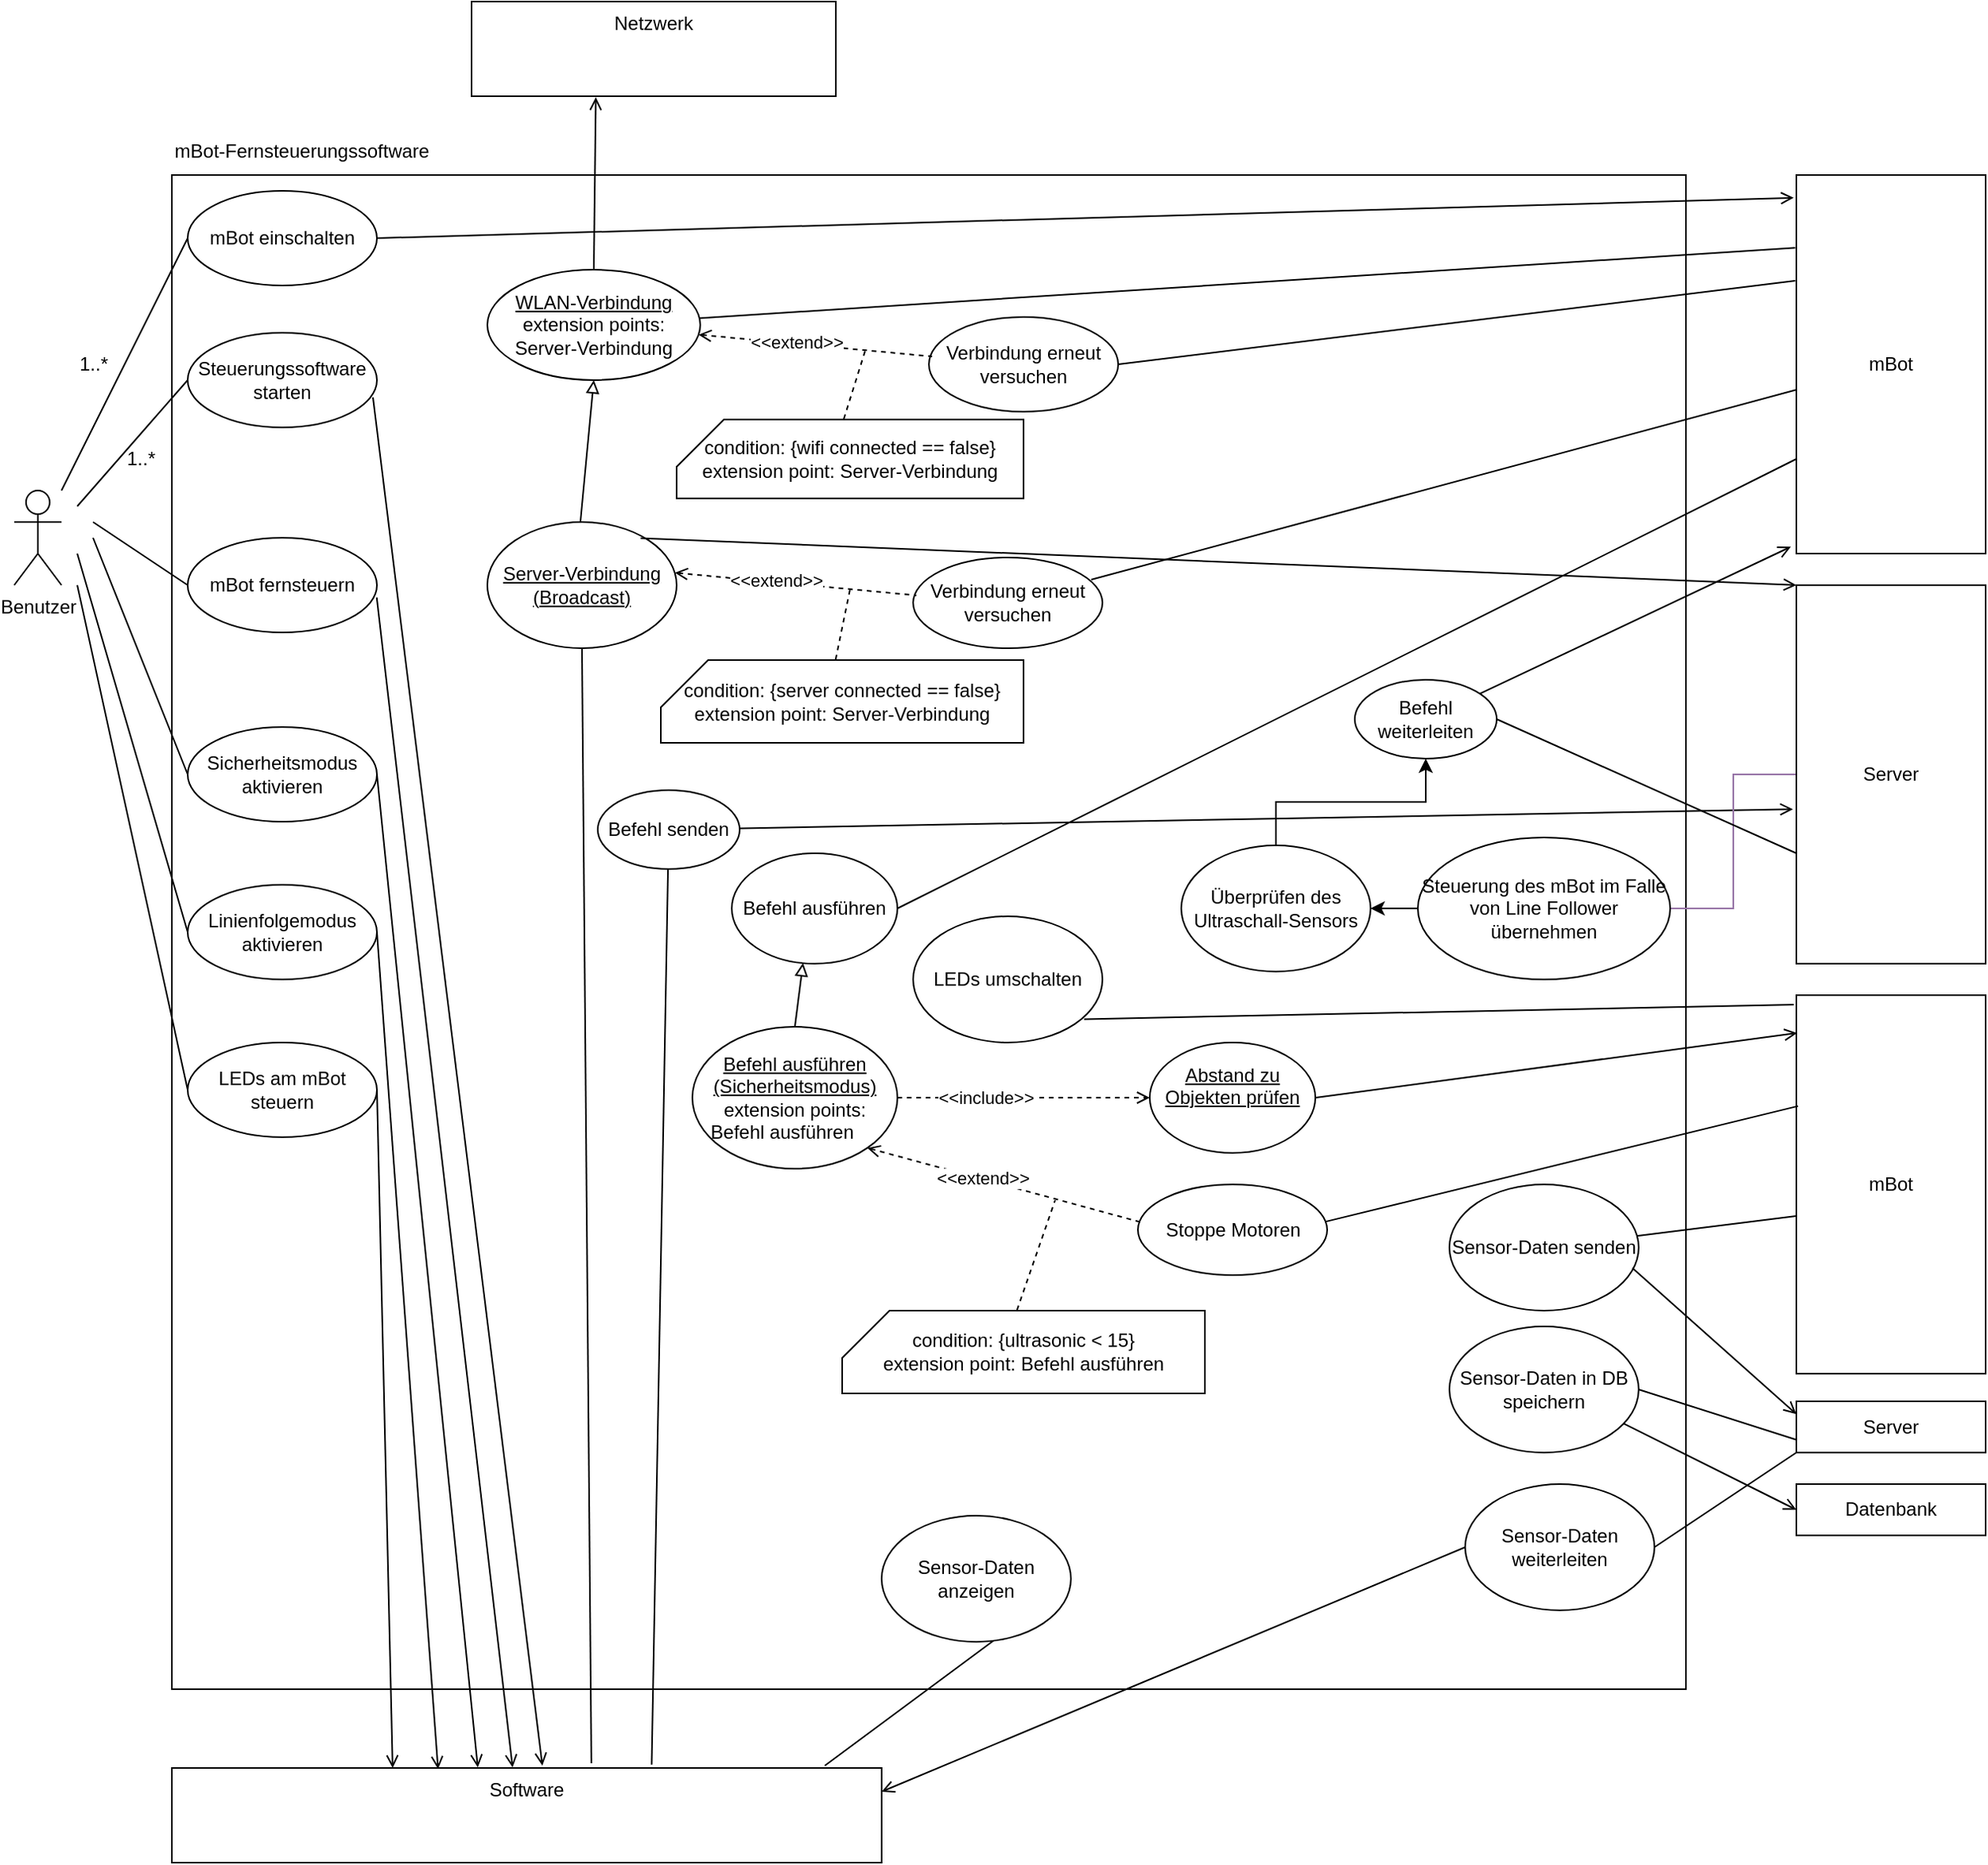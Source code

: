 <mxfile version="20.3.0" type="device"><diagram id="CyV88nHg90BT396618o7" name="Seite-1"><mxGraphModel dx="2145" dy="1351" grid="1" gridSize="10" guides="1" tooltips="1" connect="1" arrows="1" fold="1" page="1" pageScale="1" pageWidth="827" pageHeight="1169" math="0" shadow="0"><root><mxCell id="0"/><mxCell id="1" parent="0"/><mxCell id="59D0tGPHcDWBA8OPoN6V-2" value="Benutzer" style="shape=umlActor;verticalLabelPosition=bottom;verticalAlign=top;html=1;outlineConnect=0;" parent="1" vertex="1"><mxGeometry x="30" y="410" width="30" height="60" as="geometry"/></mxCell><mxCell id="59D0tGPHcDWBA8OPoN6V-3" value="" style="whiteSpace=wrap;html=1;aspect=fixed;" parent="1" vertex="1"><mxGeometry x="130" y="210" width="960" height="960" as="geometry"/></mxCell><mxCell id="59D0tGPHcDWBA8OPoN6V-4" value="mBot-Fernsteuerungssoftware" style="text;html=1;strokeColor=none;fillColor=none;align=center;verticalAlign=middle;whiteSpace=wrap;rounded=0;" parent="1" vertex="1"><mxGeometry x="130" y="180" width="165" height="30" as="geometry"/></mxCell><mxCell id="8-pdHtEgWiOnvfLAUOeu-7" value="mBot fernsteuern" style="ellipse;whiteSpace=wrap;html=1;" parent="1" vertex="1"><mxGeometry x="140" y="440" width="120" height="60" as="geometry"/></mxCell><mxCell id="8-pdHtEgWiOnvfLAUOeu-8" value="Sicherheitsmodus aktivieren" style="ellipse;whiteSpace=wrap;html=1;" parent="1" vertex="1"><mxGeometry x="140" y="560" width="120" height="60" as="geometry"/></mxCell><mxCell id="8-pdHtEgWiOnvfLAUOeu-9" value="Linienfolgemodus aktivieren" style="ellipse;whiteSpace=wrap;html=1;" parent="1" vertex="1"><mxGeometry x="140" y="660" width="120" height="60" as="geometry"/></mxCell><mxCell id="8-pdHtEgWiOnvfLAUOeu-10" value="LEDs am mBot steuern" style="ellipse;whiteSpace=wrap;html=1;" parent="1" vertex="1"><mxGeometry x="140" y="760" width="120" height="60" as="geometry"/></mxCell><mxCell id="8-pdHtEgWiOnvfLAUOeu-11" value="Steuerungssoftware starten" style="ellipse;whiteSpace=wrap;html=1;" parent="1" vertex="1"><mxGeometry x="140" y="310" width="120" height="60" as="geometry"/></mxCell><mxCell id="8-pdHtEgWiOnvfLAUOeu-12" value="mBot einschalten" style="ellipse;whiteSpace=wrap;html=1;" parent="1" vertex="1"><mxGeometry x="140" y="220" width="120" height="60" as="geometry"/></mxCell><mxCell id="8-pdHtEgWiOnvfLAUOeu-16" value="" style="endArrow=none;html=1;rounded=0;entryX=0;entryY=0.5;entryDx=0;entryDy=0;" parent="1" target="8-pdHtEgWiOnvfLAUOeu-12" edge="1"><mxGeometry width="50" height="50" relative="1" as="geometry"><mxPoint x="60" y="410" as="sourcePoint"/><mxPoint x="110" y="360" as="targetPoint"/></mxGeometry></mxCell><mxCell id="8-pdHtEgWiOnvfLAUOeu-17" value="" style="endArrow=none;html=1;rounded=0;entryX=0;entryY=0.5;entryDx=0;entryDy=0;" parent="1" target="8-pdHtEgWiOnvfLAUOeu-11" edge="1"><mxGeometry width="50" height="50" relative="1" as="geometry"><mxPoint x="70" y="420" as="sourcePoint"/><mxPoint x="150" y="260" as="targetPoint"/></mxGeometry></mxCell><mxCell id="8-pdHtEgWiOnvfLAUOeu-18" value="" style="endArrow=none;html=1;rounded=0;entryX=0;entryY=0.5;entryDx=0;entryDy=0;" parent="1" target="8-pdHtEgWiOnvfLAUOeu-7" edge="1"><mxGeometry width="50" height="50" relative="1" as="geometry"><mxPoint x="80" y="430" as="sourcePoint"/><mxPoint x="150" y="330" as="targetPoint"/></mxGeometry></mxCell><mxCell id="8-pdHtEgWiOnvfLAUOeu-19" value="" style="endArrow=none;html=1;rounded=0;entryX=0;entryY=0.5;entryDx=0;entryDy=0;" parent="1" target="8-pdHtEgWiOnvfLAUOeu-8" edge="1"><mxGeometry width="50" height="50" relative="1" as="geometry"><mxPoint x="80" y="440" as="sourcePoint"/><mxPoint x="150" y="400" as="targetPoint"/></mxGeometry></mxCell><mxCell id="8-pdHtEgWiOnvfLAUOeu-21" value="" style="endArrow=none;html=1;rounded=0;entryX=0;entryY=0.5;entryDx=0;entryDy=0;" parent="1" target="8-pdHtEgWiOnvfLAUOeu-9" edge="1"><mxGeometry width="50" height="50" relative="1" as="geometry"><mxPoint x="70" y="450" as="sourcePoint"/><mxPoint x="130" y="470" as="targetPoint"/></mxGeometry></mxCell><mxCell id="8-pdHtEgWiOnvfLAUOeu-22" value="" style="endArrow=none;html=1;rounded=0;entryX=0;entryY=0.5;entryDx=0;entryDy=0;" parent="1" target="8-pdHtEgWiOnvfLAUOeu-10" edge="1"><mxGeometry width="50" height="50" relative="1" as="geometry"><mxPoint x="70" y="470" as="sourcePoint"/><mxPoint x="130" y="550" as="targetPoint"/></mxGeometry></mxCell><mxCell id="8-pdHtEgWiOnvfLAUOeu-24" value="&lt;u&gt;WLAN-Verbindung&lt;br&gt;&lt;/u&gt;extension points:&lt;br&gt;Server-Verbindung" style="ellipse;whiteSpace=wrap;html=1;" parent="1" vertex="1"><mxGeometry x="330" y="270" width="135" height="70" as="geometry"/></mxCell><mxCell id="8-pdHtEgWiOnvfLAUOeu-25" value="" style="endArrow=open;html=1;rounded=0;startArrow=none;startFill=0;endFill=0;entryX=-0.014;entryY=0.06;entryDx=0;entryDy=0;entryPerimeter=0;" parent="1" target="8-pdHtEgWiOnvfLAUOeu-97" edge="1"><mxGeometry width="50" height="50" relative="1" as="geometry"><mxPoint x="260" y="250" as="sourcePoint"/><mxPoint x="1135" y="230" as="targetPoint"/></mxGeometry></mxCell><mxCell id="8-pdHtEgWiOnvfLAUOeu-27" value="Verbindung erneut versuchen" style="ellipse;whiteSpace=wrap;html=1;" parent="1" vertex="1"><mxGeometry x="610" y="300" width="120" height="60" as="geometry"/></mxCell><mxCell id="8-pdHtEgWiOnvfLAUOeu-28" value="" style="endArrow=none;html=1;rounded=0;entryX=-0.006;entryY=0.192;entryDx=0;entryDy=0;entryPerimeter=0;" parent="1" source="8-pdHtEgWiOnvfLAUOeu-24" target="8-pdHtEgWiOnvfLAUOeu-97" edge="1"><mxGeometry width="50" height="50" relative="1" as="geometry"><mxPoint x="720" y="330" as="sourcePoint"/><mxPoint x="1120" y="260" as="targetPoint"/></mxGeometry></mxCell><mxCell id="8-pdHtEgWiOnvfLAUOeu-29" value="" style="endArrow=none;dashed=1;html=1;rounded=0;entryX=0.017;entryY=0.417;entryDx=0;entryDy=0;entryPerimeter=0;startArrow=open;startFill=0;" parent="1" source="8-pdHtEgWiOnvfLAUOeu-24" target="8-pdHtEgWiOnvfLAUOeu-27" edge="1"><mxGeometry width="50" height="50" relative="1" as="geometry"><mxPoint x="550" y="415" as="sourcePoint"/><mxPoint x="600" y="365" as="targetPoint"/></mxGeometry></mxCell><mxCell id="8-pdHtEgWiOnvfLAUOeu-30" value="&amp;lt;&amp;lt;extend&amp;gt;&amp;gt;" style="edgeLabel;html=1;align=center;verticalAlign=middle;resizable=0;points=[];" parent="8-pdHtEgWiOnvfLAUOeu-29" vertex="1" connectable="0"><mxGeometry x="-0.167" y="1" relative="1" as="geometry"><mxPoint as="offset"/></mxGeometry></mxCell><mxCell id="8-pdHtEgWiOnvfLAUOeu-32" value="" style="endArrow=none;dashed=1;html=1;rounded=0;exitX=0.482;exitY=-0.007;exitDx=0;exitDy=0;exitPerimeter=0;" parent="1" source="8-pdHtEgWiOnvfLAUOeu-34" edge="1"><mxGeometry width="50" height="50" relative="1" as="geometry"><mxPoint x="520" y="370" as="sourcePoint"/><mxPoint x="570" y="320" as="targetPoint"/></mxGeometry></mxCell><mxCell id="8-pdHtEgWiOnvfLAUOeu-34" value="condition: {wifi connected == false}&lt;br&gt;extension point: Server-Verbindung" style="shape=card;whiteSpace=wrap;html=1;" parent="1" vertex="1"><mxGeometry x="450" y="365" width="220" height="50" as="geometry"/></mxCell><mxCell id="8-pdHtEgWiOnvfLAUOeu-35" value="&lt;u&gt;Server-Verbindung (Broadcast)&lt;/u&gt;" style="ellipse;whiteSpace=wrap;html=1;" parent="1" vertex="1"><mxGeometry x="330" y="430" width="120" height="80" as="geometry"/></mxCell><mxCell id="8-pdHtEgWiOnvfLAUOeu-37" value="" style="endArrow=block;html=1;rounded=0;entryX=0.5;entryY=1;entryDx=0;entryDy=0;endFill=0;" parent="1" target="8-pdHtEgWiOnvfLAUOeu-24" edge="1"><mxGeometry width="50" height="50" relative="1" as="geometry"><mxPoint x="389" y="430" as="sourcePoint"/><mxPoint x="439" y="380" as="targetPoint"/></mxGeometry></mxCell><mxCell id="8-pdHtEgWiOnvfLAUOeu-44" value="Verbindung erneut versuchen" style="ellipse;whiteSpace=wrap;html=1;" parent="1" vertex="1"><mxGeometry x="600" y="452.5" width="120" height="57.5" as="geometry"/></mxCell><mxCell id="8-pdHtEgWiOnvfLAUOeu-45" value="" style="endArrow=none;dashed=1;html=1;rounded=0;entryX=0.017;entryY=0.417;entryDx=0;entryDy=0;entryPerimeter=0;startArrow=open;startFill=0;exitX=0.991;exitY=0.402;exitDx=0;exitDy=0;exitPerimeter=0;" parent="1" source="8-pdHtEgWiOnvfLAUOeu-35" target="8-pdHtEgWiOnvfLAUOeu-44" edge="1"><mxGeometry width="50" height="50" relative="1" as="geometry"><mxPoint x="453.926" y="463.717" as="sourcePoint"/><mxPoint x="590" y="517.5" as="targetPoint"/></mxGeometry></mxCell><mxCell id="8-pdHtEgWiOnvfLAUOeu-46" value="&amp;lt;&amp;lt;extend&amp;gt;&amp;gt;" style="edgeLabel;html=1;align=center;verticalAlign=middle;resizable=0;points=[];" parent="8-pdHtEgWiOnvfLAUOeu-45" vertex="1" connectable="0"><mxGeometry x="-0.167" y="1" relative="1" as="geometry"><mxPoint as="offset"/></mxGeometry></mxCell><mxCell id="8-pdHtEgWiOnvfLAUOeu-47" value="" style="endArrow=none;dashed=1;html=1;rounded=0;exitX=0.482;exitY=-0.007;exitDx=0;exitDy=0;exitPerimeter=0;" parent="1" source="8-pdHtEgWiOnvfLAUOeu-48" edge="1"><mxGeometry width="50" height="50" relative="1" as="geometry"><mxPoint x="510" y="522.5" as="sourcePoint"/><mxPoint x="560" y="472.5" as="targetPoint"/></mxGeometry></mxCell><mxCell id="8-pdHtEgWiOnvfLAUOeu-48" value="condition: {server connected == false}&lt;br&gt;extension point: Server-Verbindung" style="shape=card;whiteSpace=wrap;html=1;" parent="1" vertex="1"><mxGeometry x="440" y="517.5" width="230" height="52.5" as="geometry"/></mxCell><mxCell id="8-pdHtEgWiOnvfLAUOeu-49" value="" style="endArrow=none;html=1;rounded=0;exitX=1;exitY=0.5;exitDx=0;exitDy=0;entryX=-0.006;entryY=0.279;entryDx=0;entryDy=0;entryPerimeter=0;" parent="1" source="8-pdHtEgWiOnvfLAUOeu-27" target="8-pdHtEgWiOnvfLAUOeu-97" edge="1"><mxGeometry width="50" height="50" relative="1" as="geometry"><mxPoint x="641.958" y="338.759" as="sourcePoint"/><mxPoint x="1120" y="300" as="targetPoint"/></mxGeometry></mxCell><mxCell id="8-pdHtEgWiOnvfLAUOeu-50" value="" style="endArrow=none;html=1;rounded=0;exitX=0.941;exitY=0.244;exitDx=0;exitDy=0;exitPerimeter=0;" parent="1" source="8-pdHtEgWiOnvfLAUOeu-44" target="8-pdHtEgWiOnvfLAUOeu-97" edge="1"><mxGeometry width="50" height="50" relative="1" as="geometry"><mxPoint x="740" y="340" as="sourcePoint"/><mxPoint x="780" y="290" as="targetPoint"/></mxGeometry></mxCell><mxCell id="8-pdHtEgWiOnvfLAUOeu-51" value="" style="endArrow=open;html=1;rounded=0;exitX=0.5;exitY=0;exitDx=0;exitDy=0;entryX=0.341;entryY=1.011;entryDx=0;entryDy=0;entryPerimeter=0;endFill=0;" parent="1" source="8-pdHtEgWiOnvfLAUOeu-24" target="8-pdHtEgWiOnvfLAUOeu-95" edge="1"><mxGeometry width="50" height="50" relative="1" as="geometry"><mxPoint x="450" y="330" as="sourcePoint"/><mxPoint x="398" y="190" as="targetPoint"/></mxGeometry></mxCell><mxCell id="8-pdHtEgWiOnvfLAUOeu-55" value="" style="endArrow=open;html=1;rounded=0;endFill=0;entryX=0;entryY=0;entryDx=0;entryDy=0;exitX=0.81;exitY=0.128;exitDx=0;exitDy=0;exitPerimeter=0;" parent="1" source="8-pdHtEgWiOnvfLAUOeu-35" target="8-pdHtEgWiOnvfLAUOeu-98" edge="1"><mxGeometry width="50" height="50" relative="1" as="geometry"><mxPoint x="440" y="460" as="sourcePoint"/><mxPoint x="940" y="411.072" as="targetPoint"/></mxGeometry></mxCell><mxCell id="8-pdHtEgWiOnvfLAUOeu-58" value="" style="endArrow=open;html=1;rounded=0;endFill=0;exitX=1;exitY=0.5;exitDx=0;exitDy=0;entryX=0.431;entryY=-0.006;entryDx=0;entryDy=0;entryPerimeter=0;" parent="1" source="8-pdHtEgWiOnvfLAUOeu-8" target="8-pdHtEgWiOnvfLAUOeu-93" edge="1"><mxGeometry width="50" height="50" relative="1" as="geometry"><mxPoint x="260" y="690" as="sourcePoint"/><mxPoint x="360" y="1210" as="targetPoint"/></mxGeometry></mxCell><mxCell id="8-pdHtEgWiOnvfLAUOeu-62" value="" style="endArrow=none;html=1;rounded=0;entryX=0.5;entryY=1;entryDx=0;entryDy=0;exitX=0.591;exitY=-0.05;exitDx=0;exitDy=0;exitPerimeter=0;" parent="1" source="8-pdHtEgWiOnvfLAUOeu-93" target="8-pdHtEgWiOnvfLAUOeu-35" edge="1"><mxGeometry width="50" height="50" relative="1" as="geometry"><mxPoint x="365" y="850" as="sourcePoint"/><mxPoint x="415" y="800" as="targetPoint"/></mxGeometry></mxCell><mxCell id="8-pdHtEgWiOnvfLAUOeu-64" value="Befehl senden" style="ellipse;whiteSpace=wrap;html=1;" parent="1" vertex="1"><mxGeometry x="400" y="600" width="90" height="50" as="geometry"/></mxCell><mxCell id="8-pdHtEgWiOnvfLAUOeu-65" value="" style="endArrow=open;html=1;rounded=0;endFill=0;exitX=0.979;exitY=0.682;exitDx=0;exitDy=0;exitPerimeter=0;entryX=0.522;entryY=-0.024;entryDx=0;entryDy=0;entryPerimeter=0;" parent="1" source="8-pdHtEgWiOnvfLAUOeu-11" target="8-pdHtEgWiOnvfLAUOeu-93" edge="1"><mxGeometry width="50" height="50" relative="1" as="geometry"><mxPoint x="250" y="360" as="sourcePoint"/><mxPoint x="380" y="1200" as="targetPoint"/></mxGeometry></mxCell><mxCell id="8-pdHtEgWiOnvfLAUOeu-68" value="" style="endArrow=none;html=1;rounded=0;endFill=0;exitX=0.676;exitY=-0.035;exitDx=0;exitDy=0;exitPerimeter=0;" parent="1" source="8-pdHtEgWiOnvfLAUOeu-93" target="8-pdHtEgWiOnvfLAUOeu-64" edge="1"><mxGeometry width="50" height="50" relative="1" as="geometry"><mxPoint x="380" y="850" as="sourcePoint"/><mxPoint x="350" y="610" as="targetPoint"/></mxGeometry></mxCell><mxCell id="8-pdHtEgWiOnvfLAUOeu-70" value="" style="endArrow=open;html=1;rounded=0;endFill=0;entryX=-0.018;entryY=0.592;entryDx=0;entryDy=0;entryPerimeter=0;" parent="1" source="8-pdHtEgWiOnvfLAUOeu-64" target="8-pdHtEgWiOnvfLAUOeu-98" edge="1"><mxGeometry width="50" height="50" relative="1" as="geometry"><mxPoint x="385" y="585" as="sourcePoint"/><mxPoint x="810" y="620" as="targetPoint"/></mxGeometry></mxCell><mxCell id="8-pdHtEgWiOnvfLAUOeu-77" value="" style="endArrow=open;html=1;rounded=0;endFill=0;exitX=0.999;exitY=0.631;exitDx=0;exitDy=0;exitPerimeter=0;entryX=0.48;entryY=-0.006;entryDx=0;entryDy=0;entryPerimeter=0;" parent="1" source="8-pdHtEgWiOnvfLAUOeu-7" target="8-pdHtEgWiOnvfLAUOeu-93" edge="1"><mxGeometry width="50" height="50" relative="1" as="geometry"><mxPoint x="270" y="610" as="sourcePoint"/><mxPoint x="370" y="1210" as="targetPoint"/></mxGeometry></mxCell><mxCell id="8-pdHtEgWiOnvfLAUOeu-78" value="" style="endArrow=open;html=1;rounded=0;endFill=0;exitX=1;exitY=0.5;exitDx=0;exitDy=0;entryX=0.375;entryY=0.011;entryDx=0;entryDy=0;entryPerimeter=0;" parent="1" source="8-pdHtEgWiOnvfLAUOeu-9" target="8-pdHtEgWiOnvfLAUOeu-93" edge="1"><mxGeometry width="50" height="50" relative="1" as="geometry"><mxPoint x="250" y="700" as="sourcePoint"/><mxPoint x="340" y="1210" as="targetPoint"/></mxGeometry></mxCell><mxCell id="8-pdHtEgWiOnvfLAUOeu-79" value="" style="endArrow=open;html=1;rounded=0;endFill=0;exitX=1;exitY=0.5;exitDx=0;exitDy=0;entryX=0.311;entryY=0;entryDx=0;entryDy=0;entryPerimeter=0;" parent="1" source="8-pdHtEgWiOnvfLAUOeu-10" target="8-pdHtEgWiOnvfLAUOeu-93" edge="1"><mxGeometry width="50" height="50" relative="1" as="geometry"><mxPoint x="260" y="790" as="sourcePoint"/><mxPoint x="330" y="1210" as="targetPoint"/></mxGeometry></mxCell><mxCell id="8-pdHtEgWiOnvfLAUOeu-80" value="Befehl ausführen" style="ellipse;whiteSpace=wrap;html=1;" parent="1" vertex="1"><mxGeometry x="485" y="640" width="105" height="70" as="geometry"/></mxCell><mxCell id="8-pdHtEgWiOnvfLAUOeu-81" value="&lt;u&gt;Befehl ausführen (Sicherheitsmodus)&lt;br&gt;&lt;/u&gt;extension points:&lt;br&gt;Befehl ausführen&lt;span style=&quot;white-space: pre;&quot;&gt;&#9;&lt;/span&gt;" style="ellipse;whiteSpace=wrap;html=1;" parent="1" vertex="1"><mxGeometry x="460" y="750" width="130" height="90" as="geometry"/></mxCell><mxCell id="8-pdHtEgWiOnvfLAUOeu-82" value="&lt;u&gt;Abstand zu Objekten prüfen&lt;/u&gt;&lt;span style=&quot;white-space: pre;&quot;&gt;&#9;&lt;/span&gt;" style="ellipse;whiteSpace=wrap;html=1;" parent="1" vertex="1"><mxGeometry x="750" y="760" width="105" height="70" as="geometry"/></mxCell><mxCell id="8-pdHtEgWiOnvfLAUOeu-83" value="" style="endArrow=none;html=1;rounded=0;exitX=1;exitY=0.5;exitDx=0;exitDy=0;entryX=0;entryY=0.75;entryDx=0;entryDy=0;" parent="1" source="8-pdHtEgWiOnvfLAUOeu-80" target="8-pdHtEgWiOnvfLAUOeu-97" edge="1"><mxGeometry width="50" height="50" relative="1" as="geometry"><mxPoint x="760" y="780" as="sourcePoint"/><mxPoint x="810" y="730" as="targetPoint"/></mxGeometry></mxCell><mxCell id="8-pdHtEgWiOnvfLAUOeu-84" value="" style="endArrow=block;html=1;rounded=0;entryX=0.43;entryY=0.994;entryDx=0;entryDy=0;entryPerimeter=0;endFill=0;exitX=0.5;exitY=0;exitDx=0;exitDy=0;" parent="1" source="8-pdHtEgWiOnvfLAUOeu-81" target="8-pdHtEgWiOnvfLAUOeu-80" edge="1"><mxGeometry width="50" height="50" relative="1" as="geometry"><mxPoint x="510" y="750" as="sourcePoint"/><mxPoint x="560" y="700" as="targetPoint"/></mxGeometry></mxCell><mxCell id="8-pdHtEgWiOnvfLAUOeu-85" value="" style="endArrow=open;dashed=1;html=1;rounded=0;entryX=0;entryY=0.5;entryDx=0;entryDy=0;endFill=0;" parent="1" source="8-pdHtEgWiOnvfLAUOeu-81" target="8-pdHtEgWiOnvfLAUOeu-82" edge="1"><mxGeometry width="50" height="50" relative="1" as="geometry"><mxPoint x="570" y="790" as="sourcePoint"/><mxPoint x="620" y="740" as="targetPoint"/></mxGeometry></mxCell><mxCell id="8-pdHtEgWiOnvfLAUOeu-86" value="&amp;lt;&amp;lt;include&amp;gt;&amp;gt;" style="edgeLabel;html=1;align=center;verticalAlign=middle;resizable=0;points=[];" parent="8-pdHtEgWiOnvfLAUOeu-85" vertex="1" connectable="0"><mxGeometry x="-0.304" relative="1" as="geometry"><mxPoint as="offset"/></mxGeometry></mxCell><mxCell id="8-pdHtEgWiOnvfLAUOeu-87" value="" style="endArrow=open;html=1;rounded=0;endFill=0;entryX=0.004;entryY=0.1;entryDx=0;entryDy=0;exitX=1;exitY=0.5;exitDx=0;exitDy=0;entryPerimeter=0;" parent="1" source="8-pdHtEgWiOnvfLAUOeu-82" target="8-pdHtEgWiOnvfLAUOeu-102" edge="1"><mxGeometry width="50" height="50" relative="1" as="geometry"><mxPoint x="745" y="790" as="sourcePoint"/><mxPoint x="1100" y="550" as="targetPoint"/></mxGeometry></mxCell><mxCell id="8-pdHtEgWiOnvfLAUOeu-93" value="Software" style="whiteSpace=wrap;html=1;verticalAlign=top;" parent="1" vertex="1"><mxGeometry x="130" y="1220" width="450" height="60" as="geometry"/></mxCell><mxCell id="8-pdHtEgWiOnvfLAUOeu-95" value="Netzwerk" style="whiteSpace=wrap;html=1;verticalAlign=top;" parent="1" vertex="1"><mxGeometry x="320" y="100" width="231" height="60" as="geometry"/></mxCell><mxCell id="8-pdHtEgWiOnvfLAUOeu-97" value="mBot" style="rounded=0;whiteSpace=wrap;html=1;" parent="1" vertex="1"><mxGeometry x="1160" y="210" width="120" height="240" as="geometry"/></mxCell><mxCell id="VCj2vMT-iJlz20VDggCH-2" style="edgeStyle=orthogonalEdgeStyle;rounded=0;orthogonalLoop=1;jettySize=auto;html=1;endArrow=none;endFill=0;fillColor=#e1d5e7;strokeColor=#9673a6;" edge="1" parent="1" source="8-pdHtEgWiOnvfLAUOeu-98" target="VCj2vMT-iJlz20VDggCH-1"><mxGeometry relative="1" as="geometry"/></mxCell><mxCell id="8-pdHtEgWiOnvfLAUOeu-98" value="Server" style="rounded=0;whiteSpace=wrap;html=1;" parent="1" vertex="1"><mxGeometry x="1160" y="470" width="120" height="240" as="geometry"/></mxCell><mxCell id="8-pdHtEgWiOnvfLAUOeu-99" value="Befehl weiterleiten" style="ellipse;whiteSpace=wrap;html=1;" parent="1" vertex="1"><mxGeometry x="880" y="530" width="90" height="50" as="geometry"/></mxCell><mxCell id="8-pdHtEgWiOnvfLAUOeu-100" value="" style="endArrow=none;html=1;rounded=0;exitX=1;exitY=0.5;exitDx=0;exitDy=0;" parent="1" source="8-pdHtEgWiOnvfLAUOeu-99" edge="1"><mxGeometry width="50" height="50" relative="1" as="geometry"><mxPoint x="1110" y="690" as="sourcePoint"/><mxPoint x="1160" y="640" as="targetPoint"/></mxGeometry></mxCell><mxCell id="8-pdHtEgWiOnvfLAUOeu-101" value="" style="endArrow=open;html=1;rounded=0;entryX=-0.029;entryY=0.982;entryDx=0;entryDy=0;entryPerimeter=0;endFill=0;" parent="1" source="8-pdHtEgWiOnvfLAUOeu-99" target="8-pdHtEgWiOnvfLAUOeu-97" edge="1"><mxGeometry width="50" height="50" relative="1" as="geometry"><mxPoint x="950" y="530" as="sourcePoint"/><mxPoint x="1000" y="480" as="targetPoint"/></mxGeometry></mxCell><mxCell id="8-pdHtEgWiOnvfLAUOeu-102" value="mBot" style="rounded=0;whiteSpace=wrap;html=1;" parent="1" vertex="1"><mxGeometry x="1160" y="730" width="120" height="240" as="geometry"/></mxCell><mxCell id="8-pdHtEgWiOnvfLAUOeu-110" value="Stoppe Motoren" style="ellipse;whiteSpace=wrap;html=1;" parent="1" vertex="1"><mxGeometry x="742.5" y="850" width="120" height="57.5" as="geometry"/></mxCell><mxCell id="8-pdHtEgWiOnvfLAUOeu-111" value="" style="endArrow=none;dashed=1;html=1;rounded=0;entryX=0.017;entryY=0.417;entryDx=0;entryDy=0;entryPerimeter=0;startArrow=open;startFill=0;exitX=1;exitY=1;exitDx=0;exitDy=0;" parent="1" source="8-pdHtEgWiOnvfLAUOeu-81" target="8-pdHtEgWiOnvfLAUOeu-110" edge="1"><mxGeometry width="50" height="50" relative="1" as="geometry"><mxPoint x="758.92" y="922.16" as="sourcePoint"/><mxPoint x="900" y="977.5" as="targetPoint"/></mxGeometry></mxCell><mxCell id="8-pdHtEgWiOnvfLAUOeu-112" value="&amp;lt;&amp;lt;extend&amp;gt;&amp;gt;" style="edgeLabel;html=1;align=center;verticalAlign=middle;resizable=0;points=[];" parent="8-pdHtEgWiOnvfLAUOeu-111" vertex="1" connectable="0"><mxGeometry x="-0.167" y="1" relative="1" as="geometry"><mxPoint as="offset"/></mxGeometry></mxCell><mxCell id="8-pdHtEgWiOnvfLAUOeu-113" value="" style="endArrow=none;dashed=1;html=1;rounded=0;exitX=0.482;exitY=-0.007;exitDx=0;exitDy=0;exitPerimeter=0;" parent="1" source="8-pdHtEgWiOnvfLAUOeu-114" edge="1"><mxGeometry width="50" height="50" relative="1" as="geometry"><mxPoint x="820" y="982.5" as="sourcePoint"/><mxPoint x="690" y="860" as="targetPoint"/></mxGeometry></mxCell><mxCell id="8-pdHtEgWiOnvfLAUOeu-114" value="condition: {ultrasonic &amp;lt; 15}&lt;br&gt;extension point: Befehl ausführen" style="shape=card;whiteSpace=wrap;html=1;" parent="1" vertex="1"><mxGeometry x="555" y="930" width="230" height="52.5" as="geometry"/></mxCell><mxCell id="8-pdHtEgWiOnvfLAUOeu-115" value="" style="endArrow=none;html=1;rounded=0;entryX=0.009;entryY=0.293;entryDx=0;entryDy=0;entryPerimeter=0;exitX=0.988;exitY=0.412;exitDx=0;exitDy=0;exitPerimeter=0;" parent="1" source="8-pdHtEgWiOnvfLAUOeu-110" target="8-pdHtEgWiOnvfLAUOeu-102" edge="1"><mxGeometry width="50" height="50" relative="1" as="geometry"><mxPoint x="862.5" y="875" as="sourcePoint"/><mxPoint x="912.5" y="825" as="targetPoint"/></mxGeometry></mxCell><mxCell id="8-pdHtEgWiOnvfLAUOeu-117" value="LEDs umschalten" style="ellipse;whiteSpace=wrap;html=1;" parent="1" vertex="1"><mxGeometry x="600" y="680" width="120" height="80" as="geometry"/></mxCell><mxCell id="8-pdHtEgWiOnvfLAUOeu-119" value="" style="endArrow=none;html=1;rounded=0;entryX=0.903;entryY=0.815;entryDx=0;entryDy=0;entryPerimeter=0;exitX=-0.014;exitY=0.025;exitDx=0;exitDy=0;exitPerimeter=0;" parent="1" source="8-pdHtEgWiOnvfLAUOeu-102" target="8-pdHtEgWiOnvfLAUOeu-117" edge="1"><mxGeometry width="50" height="50" relative="1" as="geometry"><mxPoint x="830" y="770" as="sourcePoint"/><mxPoint x="880" y="720" as="targetPoint"/></mxGeometry></mxCell><mxCell id="8-pdHtEgWiOnvfLAUOeu-120" value="Sensor-Daten anzeigen" style="ellipse;whiteSpace=wrap;html=1;" parent="1" vertex="1"><mxGeometry x="580" y="1060" width="120" height="80" as="geometry"/></mxCell><mxCell id="8-pdHtEgWiOnvfLAUOeu-121" value="" style="endArrow=none;html=1;rounded=0;exitX=0.92;exitY=-0.025;exitDx=0;exitDy=0;exitPerimeter=0;entryX=0.59;entryY=0.992;entryDx=0;entryDy=0;entryPerimeter=0;" parent="1" source="8-pdHtEgWiOnvfLAUOeu-93" target="8-pdHtEgWiOnvfLAUOeu-120" edge="1"><mxGeometry width="50" height="50" relative="1" as="geometry"><mxPoint x="490" y="1140" as="sourcePoint"/><mxPoint x="540" y="1090" as="targetPoint"/></mxGeometry></mxCell><mxCell id="8-pdHtEgWiOnvfLAUOeu-122" value="Sensor-Daten senden" style="ellipse;whiteSpace=wrap;html=1;" parent="1" vertex="1"><mxGeometry x="940" y="850" width="120" height="80" as="geometry"/></mxCell><mxCell id="8-pdHtEgWiOnvfLAUOeu-123" value="" style="endArrow=none;html=1;rounded=0;" parent="1" source="8-pdHtEgWiOnvfLAUOeu-122" edge="1"><mxGeometry width="50" height="50" relative="1" as="geometry"><mxPoint x="1110" y="920" as="sourcePoint"/><mxPoint x="1160" y="870" as="targetPoint"/></mxGeometry></mxCell><mxCell id="8-pdHtEgWiOnvfLAUOeu-124" value="" style="endArrow=open;html=1;rounded=0;entryX=0;entryY=0.25;entryDx=0;entryDy=0;exitX=0.967;exitY=0.663;exitDx=0;exitDy=0;exitPerimeter=0;endFill=0;" parent="1" source="8-pdHtEgWiOnvfLAUOeu-122" target="8-pdHtEgWiOnvfLAUOeu-126" edge="1"><mxGeometry width="50" height="50" relative="1" as="geometry"><mxPoint x="1020" y="670" as="sourcePoint"/><mxPoint x="1070" y="620" as="targetPoint"/></mxGeometry></mxCell><mxCell id="8-pdHtEgWiOnvfLAUOeu-126" value="Server" style="rounded=0;whiteSpace=wrap;html=1;" parent="1" vertex="1"><mxGeometry x="1160" y="987.5" width="120" height="32.5" as="geometry"/></mxCell><mxCell id="8-pdHtEgWiOnvfLAUOeu-127" value="Sensor-Daten in DB speichern" style="ellipse;whiteSpace=wrap;html=1;" parent="1" vertex="1"><mxGeometry x="940" y="940" width="120" height="80" as="geometry"/></mxCell><mxCell id="8-pdHtEgWiOnvfLAUOeu-128" value="" style="endArrow=none;html=1;rounded=0;entryX=0;entryY=0.75;entryDx=0;entryDy=0;exitX=1;exitY=0.5;exitDx=0;exitDy=0;" parent="1" source="8-pdHtEgWiOnvfLAUOeu-127" target="8-pdHtEgWiOnvfLAUOeu-126" edge="1"><mxGeometry width="50" height="50" relative="1" as="geometry"><mxPoint x="1050" y="1020" as="sourcePoint"/><mxPoint x="1100" y="970" as="targetPoint"/></mxGeometry></mxCell><mxCell id="8-pdHtEgWiOnvfLAUOeu-129" value="Datenbank" style="rounded=0;whiteSpace=wrap;html=1;" parent="1" vertex="1"><mxGeometry x="1160" y="1040" width="120" height="32.5" as="geometry"/></mxCell><mxCell id="8-pdHtEgWiOnvfLAUOeu-130" value="" style="endArrow=open;html=1;rounded=0;entryX=0;entryY=0.5;entryDx=0;entryDy=0;exitX=0.92;exitY=0.77;exitDx=0;exitDy=0;exitPerimeter=0;endFill=0;" parent="1" source="8-pdHtEgWiOnvfLAUOeu-127" target="8-pdHtEgWiOnvfLAUOeu-129" edge="1"><mxGeometry width="50" height="50" relative="1" as="geometry"><mxPoint x="1040" y="1045" as="sourcePoint"/><mxPoint x="1090" y="995" as="targetPoint"/></mxGeometry></mxCell><mxCell id="8-pdHtEgWiOnvfLAUOeu-131" value="Sensor-Daten weiterleiten" style="ellipse;whiteSpace=wrap;html=1;" parent="1" vertex="1"><mxGeometry x="950" y="1040" width="120" height="80" as="geometry"/></mxCell><mxCell id="8-pdHtEgWiOnvfLAUOeu-133" value="" style="endArrow=none;html=1;rounded=0;exitX=1;exitY=0.5;exitDx=0;exitDy=0;" parent="1" source="8-pdHtEgWiOnvfLAUOeu-131" edge="1"><mxGeometry width="50" height="50" relative="1" as="geometry"><mxPoint x="1110" y="1070" as="sourcePoint"/><mxPoint x="1160" y="1020" as="targetPoint"/></mxGeometry></mxCell><mxCell id="8-pdHtEgWiOnvfLAUOeu-137" value="" style="endArrow=open;html=1;rounded=0;entryX=1;entryY=0.25;entryDx=0;entryDy=0;exitX=0;exitY=0.5;exitDx=0;exitDy=0;endFill=0;" parent="1" source="8-pdHtEgWiOnvfLAUOeu-131" target="8-pdHtEgWiOnvfLAUOeu-93" edge="1"><mxGeometry width="50" height="50" relative="1" as="geometry"><mxPoint x="880" y="1070" as="sourcePoint"/><mxPoint x="930" y="1020" as="targetPoint"/></mxGeometry></mxCell><mxCell id="8-pdHtEgWiOnvfLAUOeu-138" value="1..*" style="text;html=1;align=center;verticalAlign=middle;resizable=0;points=[];autosize=1;strokeColor=none;fillColor=none;" parent="1" vertex="1"><mxGeometry x="90" y="375" width="40" height="30" as="geometry"/></mxCell><mxCell id="8-pdHtEgWiOnvfLAUOeu-139" value="1..*" style="text;html=1;align=center;verticalAlign=middle;resizable=0;points=[];autosize=1;strokeColor=none;fillColor=none;" parent="1" vertex="1"><mxGeometry x="60" y="315" width="40" height="30" as="geometry"/></mxCell><mxCell id="VCj2vMT-iJlz20VDggCH-4" style="edgeStyle=orthogonalEdgeStyle;rounded=0;orthogonalLoop=1;jettySize=auto;html=1;endArrow=classic;endFill=1;" edge="1" parent="1" source="VCj2vMT-iJlz20VDggCH-1" target="VCj2vMT-iJlz20VDggCH-3"><mxGeometry relative="1" as="geometry"/></mxCell><mxCell id="VCj2vMT-iJlz20VDggCH-1" value="Steuerung des mBot im Falle von Line Follower übernehmen" style="ellipse;whiteSpace=wrap;html=1;" vertex="1" parent="1"><mxGeometry x="920" y="630" width="160" height="90" as="geometry"/></mxCell><mxCell id="VCj2vMT-iJlz20VDggCH-5" style="edgeStyle=orthogonalEdgeStyle;rounded=0;orthogonalLoop=1;jettySize=auto;html=1;endArrow=classic;endFill=1;" edge="1" parent="1" source="VCj2vMT-iJlz20VDggCH-3" target="8-pdHtEgWiOnvfLAUOeu-99"><mxGeometry relative="1" as="geometry"/></mxCell><mxCell id="VCj2vMT-iJlz20VDggCH-3" value="Überprüfen des Ultraschall-Sensors" style="ellipse;whiteSpace=wrap;html=1;" vertex="1" parent="1"><mxGeometry x="770" y="635" width="120" height="80" as="geometry"/></mxCell></root></mxGraphModel></diagram></mxfile>